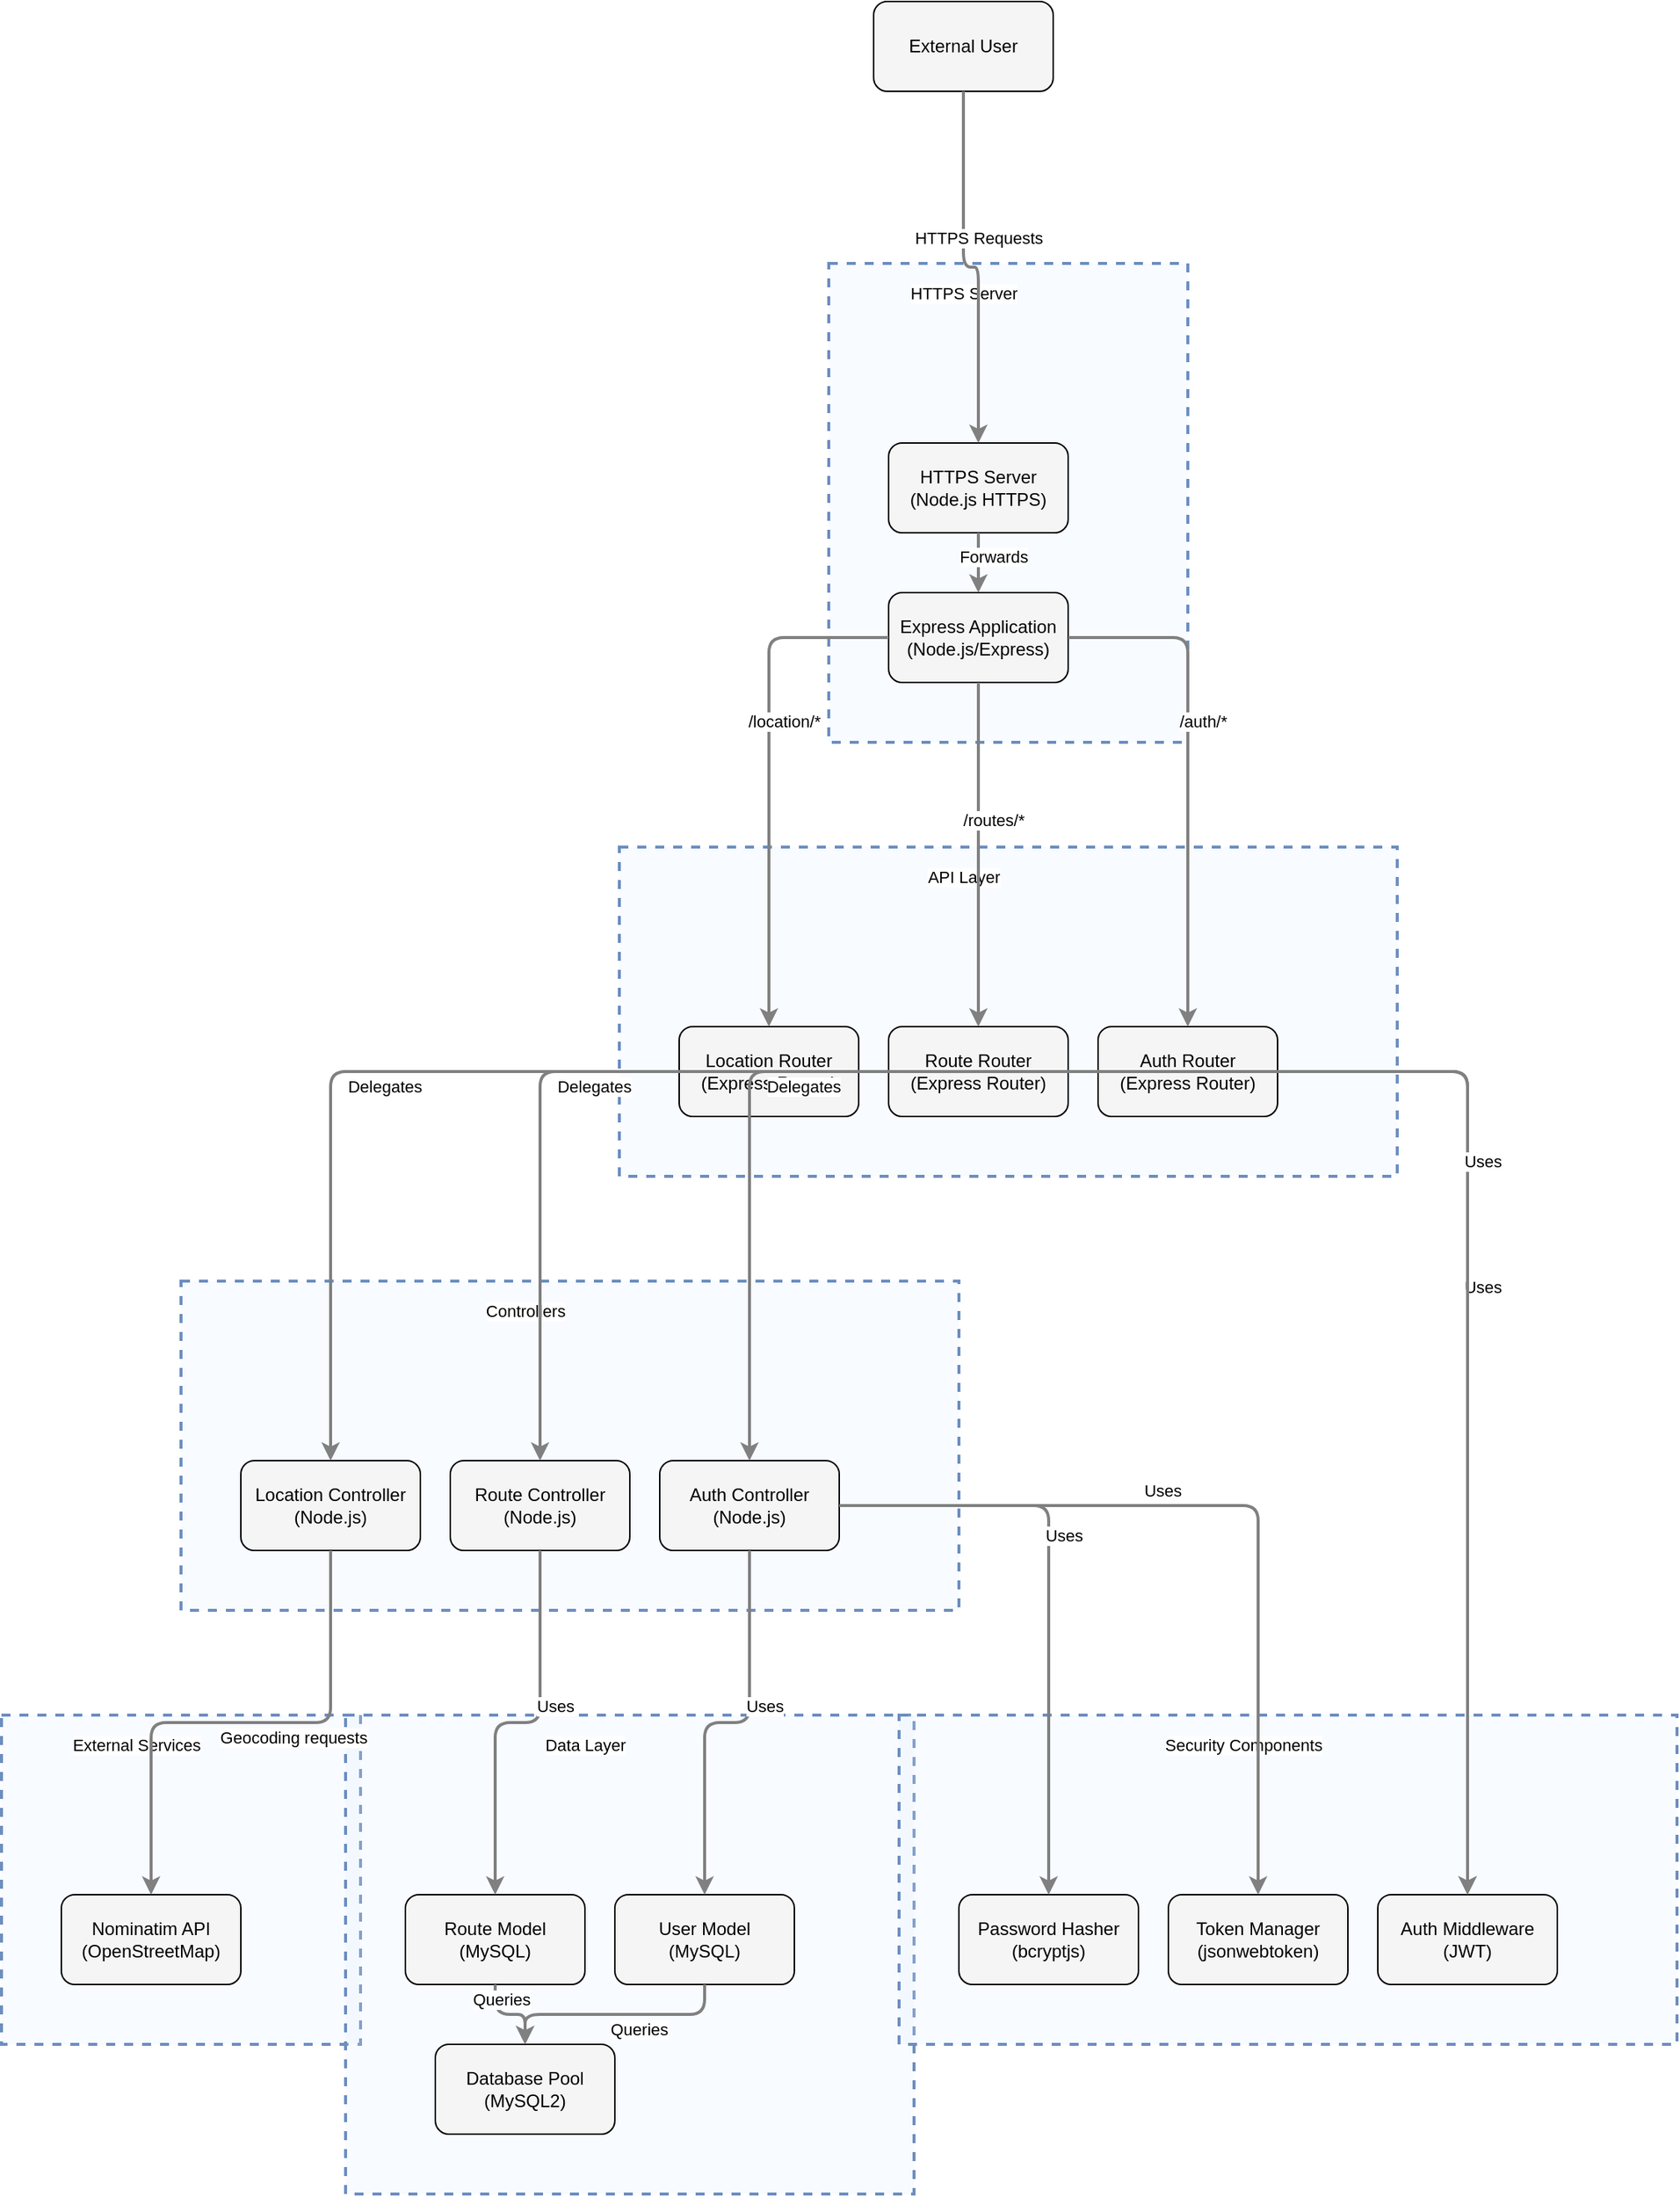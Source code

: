 <?xml version="1.0" encoding="UTF-8"?>
      <mxfile version="14.6.5" type="device">
        <diagram id="codeviz-diagram" name="System Diagram">
          <mxGraphModel dx="1000" dy="1000" grid="1" gridSize="10" guides="1" tooltips="1" connect="1" arrows="1" fold="1" page="1" pageScale="1" pageWidth="1169" pageHeight="827" math="0" shadow="0">
            <root>
              <mxCell id="0"/>
              <mxCell id="1" parent="0"/>
              <mxCell id="subGraph5" value="" style="html=1;whiteSpace=wrap;container=1;fillColor=#dae8fc;strokeColor=#6c8ebf;dashed=1;fillOpacity=20;strokeWidth=2;containerType=none;recursiveResize=0;movable=1;resizable=1;autosize=0;dropTarget=0" vertex="1" parent="1">
                <mxGeometry x="22" y="1157" width="240" height="220" as="geometry"/>
              </mxCell>
              <mxCell id="subGraph5_label" value="External Services" style="edgeLabel;html=1;align=center;verticalAlign=middle;resizable=0;labelBackgroundColor=white;spacing=5" vertex="1" parent="1">
                <mxGeometry x="30" y="1165" width="164" height="24" as="geometry"/>
              </mxCell>
<mxCell id="subGraph4" value="" style="html=1;whiteSpace=wrap;container=1;fillColor=#dae8fc;strokeColor=#6c8ebf;dashed=1;fillOpacity=20;strokeWidth=2;containerType=none;recursiveResize=0;movable=1;resizable=1;autosize=0;dropTarget=0" vertex="1" parent="1">
                <mxGeometry x="252" y="1157" width="380" height="320" as="geometry"/>
              </mxCell>
              <mxCell id="subGraph4_label" value="Data Layer" style="edgeLabel;html=1;align=center;verticalAlign=middle;resizable=0;labelBackgroundColor=white;spacing=5" vertex="1" parent="1">
                <mxGeometry x="260" y="1165" width="304" height="24" as="geometry"/>
              </mxCell>
<mxCell id="Controllers" value="" style="html=1;whiteSpace=wrap;container=1;fillColor=#dae8fc;strokeColor=#6c8ebf;dashed=1;fillOpacity=20;strokeWidth=2;containerType=none;recursiveResize=0;movable=1;resizable=1;autosize=0;dropTarget=0" vertex="1" parent="1">
                <mxGeometry x="142" y="867" width="520" height="220" as="geometry"/>
              </mxCell>
              <mxCell id="Controllers_label" value="Controllers" style="edgeLabel;html=1;align=center;verticalAlign=middle;resizable=0;labelBackgroundColor=white;spacing=5" vertex="1" parent="1">
                <mxGeometry x="150" y="875" width="444" height="24" as="geometry"/>
              </mxCell>
<mxCell id="subGraph2" value="" style="html=1;whiteSpace=wrap;container=1;fillColor=#dae8fc;strokeColor=#6c8ebf;dashed=1;fillOpacity=20;strokeWidth=2;containerType=none;recursiveResize=0;movable=1;resizable=1;autosize=0;dropTarget=0" vertex="1" parent="1">
                <mxGeometry x="622" y="1157" width="520" height="220" as="geometry"/>
              </mxCell>
              <mxCell id="subGraph2_label" value="Security Components" style="edgeLabel;html=1;align=center;verticalAlign=middle;resizable=0;labelBackgroundColor=white;spacing=5" vertex="1" parent="1">
                <mxGeometry x="630" y="1165" width="444" height="24" as="geometry"/>
              </mxCell>
<mxCell id="subGraph1" value="" style="html=1;whiteSpace=wrap;container=1;fillColor=#dae8fc;strokeColor=#6c8ebf;dashed=1;fillOpacity=20;strokeWidth=2;containerType=none;recursiveResize=0;movable=1;resizable=1;autosize=0;dropTarget=0" vertex="1" parent="1">
                <mxGeometry x="435" y="577" width="520" height="220" as="geometry"/>
              </mxCell>
              <mxCell id="subGraph1_label" value="API Layer" style="edgeLabel;html=1;align=center;verticalAlign=middle;resizable=0;labelBackgroundColor=white;spacing=5" vertex="1" parent="1">
                <mxGeometry x="443" y="585" width="444" height="24" as="geometry"/>
              </mxCell>
<mxCell id="subGraph0" value="" style="html=1;whiteSpace=wrap;container=1;fillColor=#dae8fc;strokeColor=#6c8ebf;dashed=1;fillOpacity=20;strokeWidth=2;containerType=none;recursiveResize=0;movable=1;resizable=1;autosize=0;dropTarget=0" vertex="1" parent="1">
                <mxGeometry x="575" y="187" width="240" height="320" as="geometry"/>
              </mxCell>
              <mxCell id="subGraph0_label" value="HTTPS Server" style="edgeLabel;html=1;align=center;verticalAlign=middle;resizable=0;labelBackgroundColor=white;spacing=5" vertex="1" parent="1">
                <mxGeometry x="583" y="195" width="164" height="24" as="geometry"/>
              </mxCell>
              <mxCell id="User" value="External User" style="rounded=1;whiteSpace=wrap;html=1;fillColor=#f5f5f5" vertex="1" parent="1">
                    <mxGeometry x="605" y="12" width="120" height="60" as="geometry"/>
                  </mxCell>
<mxCell id="ExpressApp" value="Express Application&lt;br&gt;(Node.js/Express)" style="rounded=1;whiteSpace=wrap;html=1;fillColor=#f5f5f5" vertex="1" parent="subGraph0">
                    <mxGeometry x="40" y="220" width="120" height="60" as="geometry"/>
                  </mxCell>
<mxCell id="HTTPSServer" value="HTTPS Server&lt;br&gt;(Node.js HTTPS)" style="rounded=1;whiteSpace=wrap;html=1;fillColor=#f5f5f5" vertex="1" parent="subGraph0">
                    <mxGeometry x="40" y="120" width="120" height="60" as="geometry"/>
                  </mxCell>
<mxCell id="AuthRouter" value="Auth Router&lt;br&gt;(Express Router)" style="rounded=1;whiteSpace=wrap;html=1;fillColor=#f5f5f5" vertex="1" parent="subGraph1">
                    <mxGeometry x="320" y="120" width="120" height="60" as="geometry"/>
                  </mxCell>
<mxCell id="LocationRouter" value="Location Router&lt;br&gt;(Express Router)" style="rounded=1;whiteSpace=wrap;html=1;fillColor=#f5f5f5" vertex="1" parent="subGraph1">
                    <mxGeometry x="40" y="120" width="120" height="60" as="geometry"/>
                  </mxCell>
<mxCell id="RouteRouter" value="Route Router&lt;br&gt;(Express Router)" style="rounded=1;whiteSpace=wrap;html=1;fillColor=#f5f5f5" vertex="1" parent="subGraph1">
                    <mxGeometry x="180" y="120" width="120" height="60" as="geometry"/>
                  </mxCell>
<mxCell id="AuthMiddleware" value="Auth Middleware&lt;br&gt;(JWT)" style="rounded=1;whiteSpace=wrap;html=1;fillColor=#f5f5f5" vertex="1" parent="subGraph2">
                    <mxGeometry x="320" y="120" width="120" height="60" as="geometry"/>
                  </mxCell>
<mxCell id="TokenManager" value="Token Manager&lt;br&gt;(jsonwebtoken)" style="rounded=1;whiteSpace=wrap;html=1;fillColor=#f5f5f5" vertex="1" parent="subGraph2">
                    <mxGeometry x="180" y="120" width="120" height="60" as="geometry"/>
                  </mxCell>
<mxCell id="PasswordHasher" value="Password Hasher&lt;br&gt;(bcryptjs)" style="rounded=1;whiteSpace=wrap;html=1;fillColor=#f5f5f5" vertex="1" parent="subGraph2">
                    <mxGeometry x="40" y="120" width="120" height="60" as="geometry"/>
                  </mxCell>
<mxCell id="AuthController" value="Auth Controller&lt;br&gt;(Node.js)" style="rounded=1;whiteSpace=wrap;html=1;fillColor=#f5f5f5" vertex="1" parent="Controllers">
                    <mxGeometry x="320" y="120" width="120" height="60" as="geometry"/>
                  </mxCell>
<mxCell id="LocationController" value="Location Controller&lt;br&gt;(Node.js)" style="rounded=1;whiteSpace=wrap;html=1;fillColor=#f5f5f5" vertex="1" parent="Controllers">
                    <mxGeometry x="40" y="120" width="120" height="60" as="geometry"/>
                  </mxCell>
<mxCell id="RouteController" value="Route Controller&lt;br&gt;(Node.js)" style="rounded=1;whiteSpace=wrap;html=1;fillColor=#f5f5f5" vertex="1" parent="Controllers">
                    <mxGeometry x="180" y="120" width="120" height="60" as="geometry"/>
                  </mxCell>
<mxCell id="DBPool" value="Database Pool&lt;br&gt;(MySQL2)" style="rounded=1;whiteSpace=wrap;html=1;fillColor=#f5f5f5" vertex="1" parent="subGraph4">
                    <mxGeometry x="60" y="220" width="120" height="60" as="geometry"/>
                  </mxCell>
<mxCell id="UserModel" value="User Model&lt;br&gt;(MySQL)" style="rounded=1;whiteSpace=wrap;html=1;fillColor=#f5f5f5" vertex="1" parent="subGraph4">
                    <mxGeometry x="180" y="120" width="120" height="60" as="geometry"/>
                  </mxCell>
<mxCell id="RouteModel" value="Route Model&lt;br&gt;(MySQL)" style="rounded=1;whiteSpace=wrap;html=1;fillColor=#f5f5f5" vertex="1" parent="subGraph4">
                    <mxGeometry x="40" y="120" width="120" height="60" as="geometry"/>
                  </mxCell>
<mxCell id="NominatimAPI" value="Nominatim API&lt;br&gt;(OpenStreetMap)" style="rounded=1;whiteSpace=wrap;html=1;fillColor=#f5f5f5" vertex="1" parent="subGraph5">
                    <mxGeometry x="40" y="120" width="120" height="60" as="geometry"/>
                  </mxCell>
              <mxCell id="edge-L_User_HTTPSServer_0" style="edgeStyle=orthogonalEdgeStyle;rounded=1;orthogonalLoop=1;jettySize=auto;html=1;strokeColor=#808080;strokeWidth=2;jumpStyle=arc;jumpSize=10;spacing=15;labelBackgroundColor=white;labelBorderColor=none" edge="1" parent="1" source="User" target="HTTPSServer">
                  <mxGeometry relative="1" as="geometry"/>
                </mxCell>
                <mxCell id="edge-L_User_HTTPSServer_0_label" value="HTTPS Requests" style="edgeLabel;html=1;align=center;verticalAlign=middle;resizable=0;points=[];" vertex="1" connectable="0" parent="edge-L_User_HTTPSServer_0">
                  <mxGeometry x="-0.2" y="10" relative="1" as="geometry">
                    <mxPoint as="offset"/>
                  </mxGeometry>
                </mxCell>
<mxCell id="edge-L_HTTPSServer_ExpressApp_1" style="edgeStyle=orthogonalEdgeStyle;rounded=1;orthogonalLoop=1;jettySize=auto;html=1;strokeColor=#808080;strokeWidth=2;jumpStyle=arc;jumpSize=10;spacing=15;labelBackgroundColor=white;labelBorderColor=none" edge="1" parent="1" source="HTTPSServer" target="ExpressApp">
                  <mxGeometry relative="1" as="geometry"/>
                </mxCell>
                <mxCell id="edge-L_HTTPSServer_ExpressApp_1_label" value="Forwards" style="edgeLabel;html=1;align=center;verticalAlign=middle;resizable=0;points=[];" vertex="1" connectable="0" parent="edge-L_HTTPSServer_ExpressApp_1">
                  <mxGeometry x="-0.2" y="10" relative="1" as="geometry">
                    <mxPoint as="offset"/>
                  </mxGeometry>
                </mxCell>
<mxCell id="edge-L_ExpressApp_AuthRouter_2" style="edgeStyle=orthogonalEdgeStyle;rounded=1;orthogonalLoop=1;jettySize=auto;html=1;strokeColor=#808080;strokeWidth=2;jumpStyle=arc;jumpSize=10;spacing=15;labelBackgroundColor=white;labelBorderColor=none" edge="1" parent="1" source="ExpressApp" target="AuthRouter">
                  <mxGeometry relative="1" as="geometry"/>
                </mxCell>
                <mxCell id="edge-L_ExpressApp_AuthRouter_2_label" value="/auth/*" style="edgeLabel;html=1;align=center;verticalAlign=middle;resizable=0;points=[];" vertex="1" connectable="0" parent="edge-L_ExpressApp_AuthRouter_2">
                  <mxGeometry x="-0.2" y="10" relative="1" as="geometry">
                    <mxPoint as="offset"/>
                  </mxGeometry>
                </mxCell>
<mxCell id="edge-L_ExpressApp_LocationRouter_3" style="edgeStyle=orthogonalEdgeStyle;rounded=1;orthogonalLoop=1;jettySize=auto;html=1;strokeColor=#808080;strokeWidth=2;jumpStyle=arc;jumpSize=10;spacing=15;labelBackgroundColor=white;labelBorderColor=none" edge="1" parent="1" source="ExpressApp" target="LocationRouter">
                  <mxGeometry relative="1" as="geometry"/>
                </mxCell>
                <mxCell id="edge-L_ExpressApp_LocationRouter_3_label" value="/location/*" style="edgeLabel;html=1;align=center;verticalAlign=middle;resizable=0;points=[];" vertex="1" connectable="0" parent="edge-L_ExpressApp_LocationRouter_3">
                  <mxGeometry x="-0.2" y="10" relative="1" as="geometry">
                    <mxPoint as="offset"/>
                  </mxGeometry>
                </mxCell>
<mxCell id="edge-L_ExpressApp_RouteRouter_4" style="edgeStyle=orthogonalEdgeStyle;rounded=1;orthogonalLoop=1;jettySize=auto;html=1;strokeColor=#808080;strokeWidth=2;jumpStyle=arc;jumpSize=10;spacing=15;labelBackgroundColor=white;labelBorderColor=none" edge="1" parent="1" source="ExpressApp" target="RouteRouter">
                  <mxGeometry relative="1" as="geometry"/>
                </mxCell>
                <mxCell id="edge-L_ExpressApp_RouteRouter_4_label" value="/routes/*" style="edgeLabel;html=1;align=center;verticalAlign=middle;resizable=0;points=[];" vertex="1" connectable="0" parent="edge-L_ExpressApp_RouteRouter_4">
                  <mxGeometry x="-0.2" y="10" relative="1" as="geometry">
                    <mxPoint as="offset"/>
                  </mxGeometry>
                </mxCell>
<mxCell id="edge-L_AuthRouter_AuthController_5" style="edgeStyle=orthogonalEdgeStyle;rounded=1;orthogonalLoop=1;jettySize=auto;html=1;strokeColor=#808080;strokeWidth=2;jumpStyle=arc;jumpSize=10;spacing=15;labelBackgroundColor=white;labelBorderColor=none" edge="1" parent="1" source="AuthRouter" target="AuthController">
                  <mxGeometry relative="1" as="geometry"/>
                </mxCell>
                <mxCell id="edge-L_AuthRouter_AuthController_5_label" value="Delegates" style="edgeLabel;html=1;align=center;verticalAlign=middle;resizable=0;points=[];" vertex="1" connectable="0" parent="edge-L_AuthRouter_AuthController_5">
                  <mxGeometry x="-0.2" y="10" relative="1" as="geometry">
                    <mxPoint as="offset"/>
                  </mxGeometry>
                </mxCell>
<mxCell id="edge-L_LocationRouter_LocationController_6" style="edgeStyle=orthogonalEdgeStyle;rounded=1;orthogonalLoop=1;jettySize=auto;html=1;strokeColor=#808080;strokeWidth=2;jumpStyle=arc;jumpSize=10;spacing=15;labelBackgroundColor=white;labelBorderColor=none" edge="1" parent="1" source="LocationRouter" target="LocationController">
                  <mxGeometry relative="1" as="geometry"/>
                </mxCell>
                <mxCell id="edge-L_LocationRouter_LocationController_6_label" value="Delegates" style="edgeLabel;html=1;align=center;verticalAlign=middle;resizable=0;points=[];" vertex="1" connectable="0" parent="edge-L_LocationRouter_LocationController_6">
                  <mxGeometry x="-0.2" y="10" relative="1" as="geometry">
                    <mxPoint as="offset"/>
                  </mxGeometry>
                </mxCell>
<mxCell id="edge-L_RouteRouter_RouteController_7" style="edgeStyle=orthogonalEdgeStyle;rounded=1;orthogonalLoop=1;jettySize=auto;html=1;strokeColor=#808080;strokeWidth=2;jumpStyle=arc;jumpSize=10;spacing=15;labelBackgroundColor=white;labelBorderColor=none" edge="1" parent="1" source="RouteRouter" target="RouteController">
                  <mxGeometry relative="1" as="geometry"/>
                </mxCell>
                <mxCell id="edge-L_RouteRouter_RouteController_7_label" value="Delegates" style="edgeLabel;html=1;align=center;verticalAlign=middle;resizable=0;points=[];" vertex="1" connectable="0" parent="edge-L_RouteRouter_RouteController_7">
                  <mxGeometry x="-0.2" y="10" relative="1" as="geometry">
                    <mxPoint as="offset"/>
                  </mxGeometry>
                </mxCell>
<mxCell id="edge-L_AuthRouter_AuthMiddleware_8" style="edgeStyle=orthogonalEdgeStyle;rounded=1;orthogonalLoop=1;jettySize=auto;html=1;strokeColor=#808080;strokeWidth=2;jumpStyle=arc;jumpSize=10;spacing=15;labelBackgroundColor=white;labelBorderColor=none" edge="1" parent="1" source="AuthRouter" target="AuthMiddleware">
                  <mxGeometry relative="1" as="geometry"/>
                </mxCell>
                <mxCell id="edge-L_AuthRouter_AuthMiddleware_8_label" value="Uses" style="edgeLabel;html=1;align=center;verticalAlign=middle;resizable=0;points=[];" vertex="1" connectable="0" parent="edge-L_AuthRouter_AuthMiddleware_8">
                  <mxGeometry x="-0.2" y="10" relative="1" as="geometry">
                    <mxPoint as="offset"/>
                  </mxGeometry>
                </mxCell>
<mxCell id="edge-L_RouteRouter_AuthMiddleware_9" style="edgeStyle=orthogonalEdgeStyle;rounded=1;orthogonalLoop=1;jettySize=auto;html=1;strokeColor=#808080;strokeWidth=2;jumpStyle=arc;jumpSize=10;spacing=15;labelBackgroundColor=white;labelBorderColor=none" edge="1" parent="1" source="RouteRouter" target="AuthMiddleware">
                  <mxGeometry relative="1" as="geometry"/>
                </mxCell>
                <mxCell id="edge-L_RouteRouter_AuthMiddleware_9_label" value="Uses" style="edgeLabel;html=1;align=center;verticalAlign=middle;resizable=0;points=[];" vertex="1" connectable="0" parent="edge-L_RouteRouter_AuthMiddleware_9">
                  <mxGeometry x="-0.2" y="10" relative="1" as="geometry">
                    <mxPoint as="offset"/>
                  </mxGeometry>
                </mxCell>
<mxCell id="edge-L_AuthController_TokenManager_10" style="edgeStyle=orthogonalEdgeStyle;rounded=1;orthogonalLoop=1;jettySize=auto;html=1;strokeColor=#808080;strokeWidth=2;jumpStyle=arc;jumpSize=10;spacing=15;labelBackgroundColor=white;labelBorderColor=none" edge="1" parent="1" source="AuthController" target="TokenManager">
                  <mxGeometry relative="1" as="geometry"/>
                </mxCell>
                <mxCell id="edge-L_AuthController_TokenManager_10_label" value="Uses" style="edgeLabel;html=1;align=center;verticalAlign=middle;resizable=0;points=[];" vertex="1" connectable="0" parent="edge-L_AuthController_TokenManager_10">
                  <mxGeometry x="-0.2" y="10" relative="1" as="geometry">
                    <mxPoint as="offset"/>
                  </mxGeometry>
                </mxCell>
<mxCell id="edge-L_AuthController_PasswordHasher_11" style="edgeStyle=orthogonalEdgeStyle;rounded=1;orthogonalLoop=1;jettySize=auto;html=1;strokeColor=#808080;strokeWidth=2;jumpStyle=arc;jumpSize=10;spacing=15;labelBackgroundColor=white;labelBorderColor=none" edge="1" parent="1" source="AuthController" target="PasswordHasher">
                  <mxGeometry relative="1" as="geometry"/>
                </mxCell>
                <mxCell id="edge-L_AuthController_PasswordHasher_11_label" value="Uses" style="edgeLabel;html=1;align=center;verticalAlign=middle;resizable=0;points=[];" vertex="1" connectable="0" parent="edge-L_AuthController_PasswordHasher_11">
                  <mxGeometry x="-0.2" y="10" relative="1" as="geometry">
                    <mxPoint as="offset"/>
                  </mxGeometry>
                </mxCell>
<mxCell id="edge-L_AuthController_UserModel_12" style="edgeStyle=orthogonalEdgeStyle;rounded=1;orthogonalLoop=1;jettySize=auto;html=1;strokeColor=#808080;strokeWidth=2;jumpStyle=arc;jumpSize=10;spacing=15;labelBackgroundColor=white;labelBorderColor=none" edge="1" parent="1" source="AuthController" target="UserModel">
                  <mxGeometry relative="1" as="geometry"/>
                </mxCell>
                <mxCell id="edge-L_AuthController_UserModel_12_label" value="Uses" style="edgeLabel;html=1;align=center;verticalAlign=middle;resizable=0;points=[];" vertex="1" connectable="0" parent="edge-L_AuthController_UserModel_12">
                  <mxGeometry x="-0.2" y="10" relative="1" as="geometry">
                    <mxPoint as="offset"/>
                  </mxGeometry>
                </mxCell>
<mxCell id="edge-L_RouteController_RouteModel_13" style="edgeStyle=orthogonalEdgeStyle;rounded=1;orthogonalLoop=1;jettySize=auto;html=1;strokeColor=#808080;strokeWidth=2;jumpStyle=arc;jumpSize=10;spacing=15;labelBackgroundColor=white;labelBorderColor=none" edge="1" parent="1" source="RouteController" target="RouteModel">
                  <mxGeometry relative="1" as="geometry"/>
                </mxCell>
                <mxCell id="edge-L_RouteController_RouteModel_13_label" value="Uses" style="edgeLabel;html=1;align=center;verticalAlign=middle;resizable=0;points=[];" vertex="1" connectable="0" parent="edge-L_RouteController_RouteModel_13">
                  <mxGeometry x="-0.2" y="10" relative="1" as="geometry">
                    <mxPoint as="offset"/>
                  </mxGeometry>
                </mxCell>
<mxCell id="edge-L_UserModel_DBPool_14" style="edgeStyle=orthogonalEdgeStyle;rounded=1;orthogonalLoop=1;jettySize=auto;html=1;strokeColor=#808080;strokeWidth=2;jumpStyle=arc;jumpSize=10;spacing=15;labelBackgroundColor=white;labelBorderColor=none" edge="1" parent="1" source="UserModel" target="DBPool">
                  <mxGeometry relative="1" as="geometry"/>
                </mxCell>
                <mxCell id="edge-L_UserModel_DBPool_14_label" value="Queries" style="edgeLabel;html=1;align=center;verticalAlign=middle;resizable=0;points=[];" vertex="1" connectable="0" parent="edge-L_UserModel_DBPool_14">
                  <mxGeometry x="-0.2" y="10" relative="1" as="geometry">
                    <mxPoint as="offset"/>
                  </mxGeometry>
                </mxCell>
<mxCell id="edge-L_RouteModel_DBPool_15" style="edgeStyle=orthogonalEdgeStyle;rounded=1;orthogonalLoop=1;jettySize=auto;html=1;strokeColor=#808080;strokeWidth=2;jumpStyle=arc;jumpSize=10;spacing=15;labelBackgroundColor=white;labelBorderColor=none" edge="1" parent="1" source="RouteModel" target="DBPool">
                  <mxGeometry relative="1" as="geometry"/>
                </mxCell>
                <mxCell id="edge-L_RouteModel_DBPool_15_label" value="Queries" style="edgeLabel;html=1;align=center;verticalAlign=middle;resizable=0;points=[];" vertex="1" connectable="0" parent="edge-L_RouteModel_DBPool_15">
                  <mxGeometry x="-0.2" y="10" relative="1" as="geometry">
                    <mxPoint as="offset"/>
                  </mxGeometry>
                </mxCell>
<mxCell id="edge-L_LocationController_NominatimAPI_16" style="edgeStyle=orthogonalEdgeStyle;rounded=1;orthogonalLoop=1;jettySize=auto;html=1;strokeColor=#808080;strokeWidth=2;jumpStyle=arc;jumpSize=10;spacing=15;labelBackgroundColor=white;labelBorderColor=none" edge="1" parent="1" source="LocationController" target="NominatimAPI">
                  <mxGeometry relative="1" as="geometry"/>
                </mxCell>
                <mxCell id="edge-L_LocationController_NominatimAPI_16_label" value="Geocoding requests" style="edgeLabel;html=1;align=center;verticalAlign=middle;resizable=0;points=[];" vertex="1" connectable="0" parent="edge-L_LocationController_NominatimAPI_16">
                  <mxGeometry x="-0.2" y="10" relative="1" as="geometry">
                    <mxPoint as="offset"/>
                  </mxGeometry>
                </mxCell>
            </root>
          </mxGraphModel>
        </diagram>
      </mxfile>